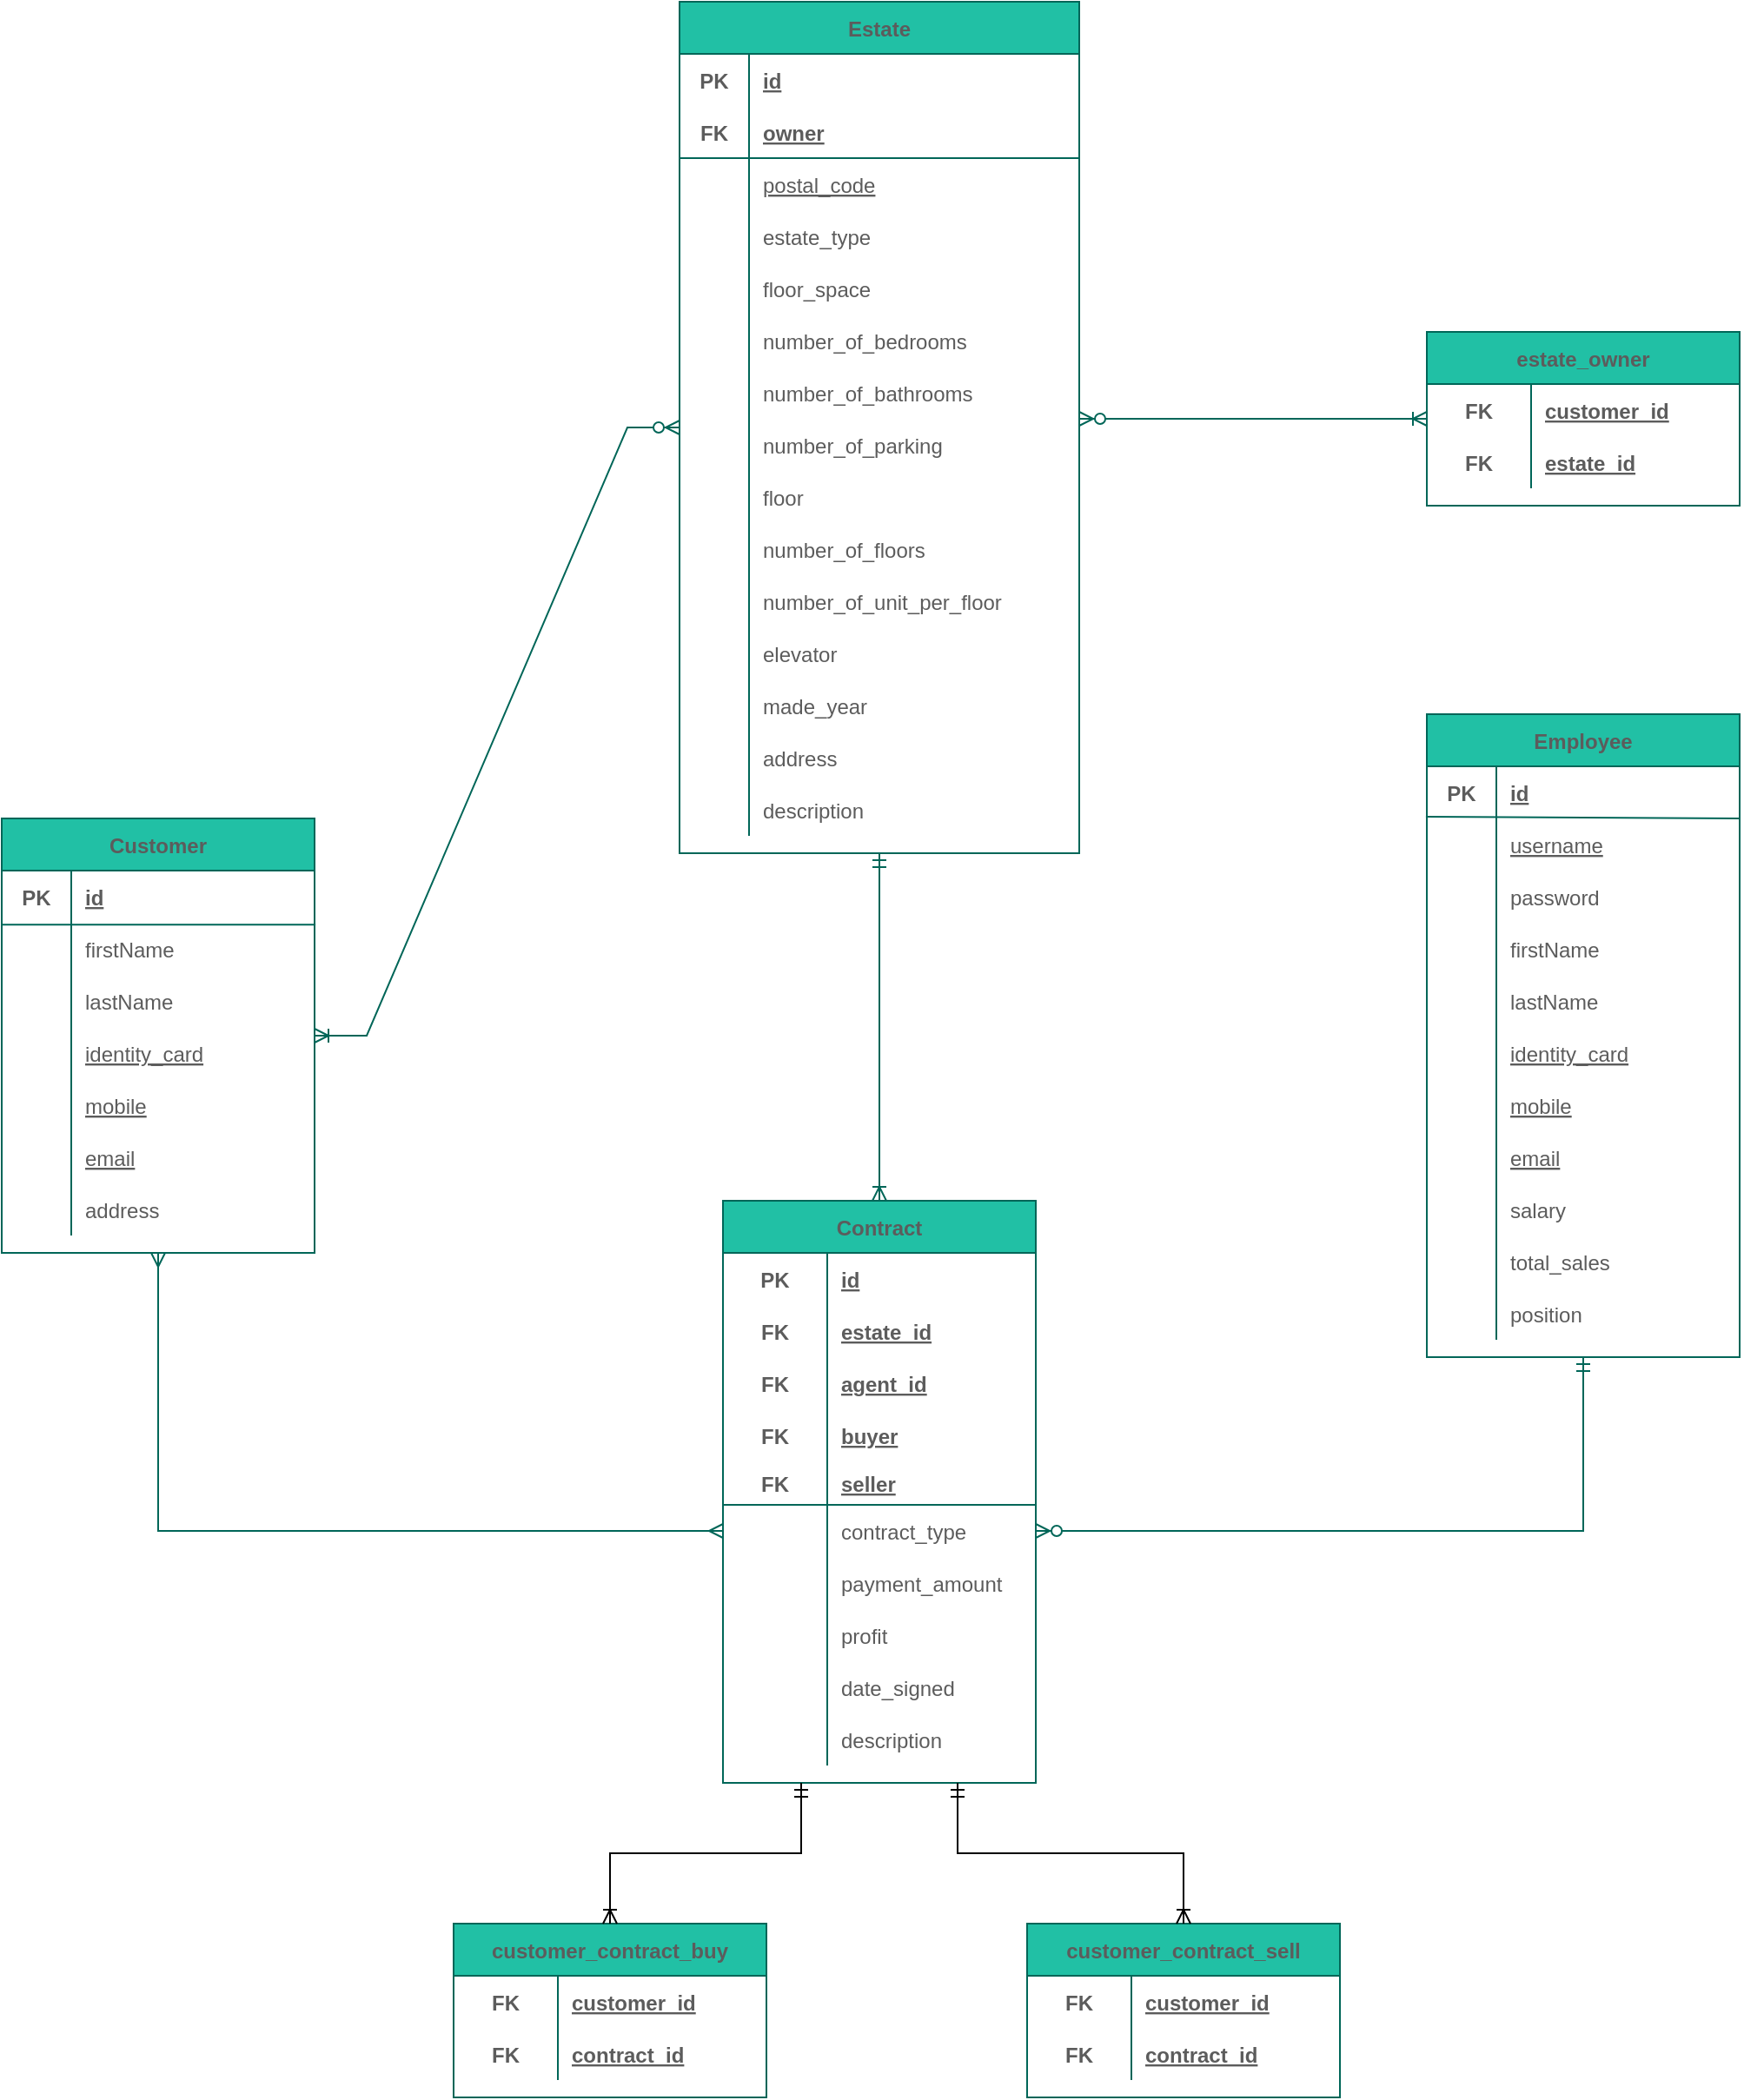 <mxfile version="18.1.3" type="device"><diagram id="vF4_39a9Z12rqpkZZqgL" name="Page-1"><mxGraphModel dx="1609" dy="954" grid="1" gridSize="10" guides="1" tooltips="1" connect="1" arrows="1" fold="1" page="0" pageScale="1" pageWidth="850" pageHeight="1100" math="0" shadow="0"><root><mxCell id="0"/><mxCell id="1" parent="0"/><mxCell id="ER8NWOxnqHcoZc6ULCJX-1" value="Customer" style="shape=table;startSize=30;container=1;collapsible=1;childLayout=tableLayout;fixedRows=1;rowLines=0;fontStyle=1;align=center;resizeLast=1;fillColor=#21C0A5;strokeColor=#006658;fontColor=#5C5C5C;" parent="1" vertex="1"><mxGeometry x="-260" y="430" width="180" height="250" as="geometry"/></mxCell><mxCell id="ER8NWOxnqHcoZc6ULCJX-2" value="" style="shape=tableRow;horizontal=0;startSize=0;swimlaneHead=0;swimlaneBody=0;fillColor=none;collapsible=0;dropTarget=0;points=[[0,0.5],[1,0.5]];portConstraint=eastwest;top=0;left=0;right=0;bottom=0;strokeColor=#006658;fontColor=#5C5C5C;" parent="ER8NWOxnqHcoZc6ULCJX-1" vertex="1"><mxGeometry y="30" width="180" height="30" as="geometry"/></mxCell><mxCell id="ER8NWOxnqHcoZc6ULCJX-3" value="PK" style="shape=partialRectangle;connectable=0;fillColor=none;top=0;left=0;bottom=0;right=0;fontStyle=1;overflow=hidden;strokeColor=#006658;fontColor=#5C5C5C;" parent="ER8NWOxnqHcoZc6ULCJX-2" vertex="1"><mxGeometry width="40" height="30" as="geometry"><mxRectangle width="40" height="30" as="alternateBounds"/></mxGeometry></mxCell><mxCell id="ER8NWOxnqHcoZc6ULCJX-4" value="id" style="shape=partialRectangle;connectable=0;fillColor=none;top=0;left=0;bottom=0;right=0;align=left;spacingLeft=6;fontStyle=5;overflow=hidden;strokeColor=#006658;fontColor=#5C5C5C;" parent="ER8NWOxnqHcoZc6ULCJX-2" vertex="1"><mxGeometry x="40" width="140" height="30" as="geometry"><mxRectangle width="140" height="30" as="alternateBounds"/></mxGeometry></mxCell><mxCell id="ER8NWOxnqHcoZc6ULCJX-17" value="" style="shape=tableRow;horizontal=0;startSize=0;swimlaneHead=0;swimlaneBody=0;fillColor=none;collapsible=0;dropTarget=0;points=[[0,0.5],[1,0.5]];portConstraint=eastwest;top=0;left=0;right=0;bottom=0;strokeColor=#006658;fontColor=#5C5C5C;" parent="ER8NWOxnqHcoZc6ULCJX-1" vertex="1"><mxGeometry y="60" width="180" height="30" as="geometry"/></mxCell><mxCell id="ER8NWOxnqHcoZc6ULCJX-18" value="" style="shape=partialRectangle;connectable=0;fillColor=none;top=0;left=0;bottom=0;right=0;editable=1;overflow=hidden;strokeColor=#006658;fontColor=#5C5C5C;" parent="ER8NWOxnqHcoZc6ULCJX-17" vertex="1"><mxGeometry width="40" height="30" as="geometry"><mxRectangle width="40" height="30" as="alternateBounds"/></mxGeometry></mxCell><mxCell id="ER8NWOxnqHcoZc6ULCJX-19" value="firstName" style="shape=partialRectangle;connectable=0;fillColor=none;top=0;left=0;bottom=0;right=0;align=left;spacingLeft=6;overflow=hidden;strokeColor=#006658;fontColor=#5C5C5C;" parent="ER8NWOxnqHcoZc6ULCJX-17" vertex="1"><mxGeometry x="40" width="140" height="30" as="geometry"><mxRectangle width="140" height="30" as="alternateBounds"/></mxGeometry></mxCell><mxCell id="ER8NWOxnqHcoZc6ULCJX-14" value="" style="shape=tableRow;horizontal=0;startSize=0;swimlaneHead=0;swimlaneBody=0;fillColor=none;collapsible=0;dropTarget=0;points=[[0,0.5],[1,0.5]];portConstraint=eastwest;top=0;left=0;right=0;bottom=0;strokeColor=#006658;fontColor=#5C5C5C;" parent="ER8NWOxnqHcoZc6ULCJX-1" vertex="1"><mxGeometry y="90" width="180" height="30" as="geometry"/></mxCell><mxCell id="ER8NWOxnqHcoZc6ULCJX-15" value="" style="shape=partialRectangle;connectable=0;fillColor=none;top=0;left=0;bottom=0;right=0;editable=1;overflow=hidden;strokeColor=#006658;fontColor=#5C5C5C;" parent="ER8NWOxnqHcoZc6ULCJX-14" vertex="1"><mxGeometry width="40" height="30" as="geometry"><mxRectangle width="40" height="30" as="alternateBounds"/></mxGeometry></mxCell><mxCell id="ER8NWOxnqHcoZc6ULCJX-16" value="lastName" style="shape=partialRectangle;connectable=0;fillColor=none;top=0;left=0;bottom=0;right=0;align=left;spacingLeft=6;overflow=hidden;strokeColor=#006658;fontColor=#5C5C5C;" parent="ER8NWOxnqHcoZc6ULCJX-14" vertex="1"><mxGeometry x="40" width="140" height="30" as="geometry"><mxRectangle width="140" height="30" as="alternateBounds"/></mxGeometry></mxCell><mxCell id="ER8NWOxnqHcoZc6ULCJX-20" value="" style="shape=tableRow;horizontal=0;startSize=0;swimlaneHead=0;swimlaneBody=0;fillColor=none;collapsible=0;dropTarget=0;points=[[0,0.5],[1,0.5]];portConstraint=eastwest;top=0;left=0;right=0;bottom=0;strokeColor=#006658;fontColor=#5C5C5C;" parent="ER8NWOxnqHcoZc6ULCJX-1" vertex="1"><mxGeometry y="120" width="180" height="30" as="geometry"/></mxCell><mxCell id="ER8NWOxnqHcoZc6ULCJX-21" value="" style="shape=partialRectangle;connectable=0;fillColor=none;top=0;left=0;bottom=0;right=0;fontStyle=1;overflow=hidden;strokeColor=#006658;fontColor=#5C5C5C;" parent="ER8NWOxnqHcoZc6ULCJX-20" vertex="1"><mxGeometry width="40" height="30" as="geometry"><mxRectangle width="40" height="30" as="alternateBounds"/></mxGeometry></mxCell><mxCell id="ER8NWOxnqHcoZc6ULCJX-22" value="identity_card" style="shape=partialRectangle;connectable=0;fillColor=none;top=0;left=0;bottom=0;right=0;align=left;spacingLeft=6;fontStyle=4;overflow=hidden;strokeColor=#006658;fontColor=#5C5C5C;" parent="ER8NWOxnqHcoZc6ULCJX-20" vertex="1"><mxGeometry x="40" width="140" height="30" as="geometry"><mxRectangle width="140" height="30" as="alternateBounds"/></mxGeometry></mxCell><mxCell id="ER8NWOxnqHcoZc6ULCJX-26" value="" style="shape=tableRow;horizontal=0;startSize=0;swimlaneHead=0;swimlaneBody=0;fillColor=none;collapsible=0;dropTarget=0;points=[[0,0.5],[1,0.5]];portConstraint=eastwest;top=0;left=0;right=0;bottom=0;strokeColor=#006658;fontColor=#5C5C5C;" parent="ER8NWOxnqHcoZc6ULCJX-1" vertex="1"><mxGeometry y="150" width="180" height="30" as="geometry"/></mxCell><mxCell id="ER8NWOxnqHcoZc6ULCJX-27" value="" style="shape=partialRectangle;connectable=0;fillColor=none;top=0;left=0;bottom=0;right=0;fontStyle=1;overflow=hidden;strokeColor=#006658;fontColor=#5C5C5C;" parent="ER8NWOxnqHcoZc6ULCJX-26" vertex="1"><mxGeometry width="40" height="30" as="geometry"><mxRectangle width="40" height="30" as="alternateBounds"/></mxGeometry></mxCell><mxCell id="ER8NWOxnqHcoZc6ULCJX-28" value="mobile" style="shape=partialRectangle;connectable=0;fillColor=none;top=0;left=0;bottom=0;right=0;align=left;spacingLeft=6;fontStyle=4;overflow=hidden;strokeColor=#006658;fontColor=#5C5C5C;" parent="ER8NWOxnqHcoZc6ULCJX-26" vertex="1"><mxGeometry x="40" width="140" height="30" as="geometry"><mxRectangle width="140" height="30" as="alternateBounds"/></mxGeometry></mxCell><mxCell id="ER8NWOxnqHcoZc6ULCJX-29" value="" style="shape=tableRow;horizontal=0;startSize=0;swimlaneHead=0;swimlaneBody=0;fillColor=none;collapsible=0;dropTarget=0;points=[[0,0.5],[1,0.5]];portConstraint=eastwest;top=0;left=0;right=0;bottom=0;strokeColor=#006658;fontColor=#5C5C5C;" parent="ER8NWOxnqHcoZc6ULCJX-1" vertex="1"><mxGeometry y="180" width="180" height="30" as="geometry"/></mxCell><mxCell id="ER8NWOxnqHcoZc6ULCJX-30" value="" style="shape=partialRectangle;connectable=0;fillColor=none;top=0;left=0;bottom=0;right=0;editable=1;overflow=hidden;strokeColor=#006658;fontColor=#5C5C5C;" parent="ER8NWOxnqHcoZc6ULCJX-29" vertex="1"><mxGeometry width="40" height="30" as="geometry"><mxRectangle width="40" height="30" as="alternateBounds"/></mxGeometry></mxCell><mxCell id="ER8NWOxnqHcoZc6ULCJX-31" value="email" style="shape=partialRectangle;connectable=0;fillColor=none;top=0;left=0;bottom=0;right=0;align=left;spacingLeft=6;overflow=hidden;fontStyle=4;strokeColor=#006658;fontColor=#5C5C5C;" parent="ER8NWOxnqHcoZc6ULCJX-29" vertex="1"><mxGeometry x="40" width="140" height="30" as="geometry"><mxRectangle width="140" height="30" as="alternateBounds"/></mxGeometry></mxCell><mxCell id="ER8NWOxnqHcoZc6ULCJX-8" value="" style="shape=tableRow;horizontal=0;startSize=0;swimlaneHead=0;swimlaneBody=0;fillColor=none;collapsible=0;dropTarget=0;points=[[0,0.5],[1,0.5]];portConstraint=eastwest;top=0;left=0;right=0;bottom=0;strokeColor=#006658;fontColor=#5C5C5C;" parent="ER8NWOxnqHcoZc6ULCJX-1" vertex="1"><mxGeometry y="210" width="180" height="30" as="geometry"/></mxCell><mxCell id="ER8NWOxnqHcoZc6ULCJX-9" value="" style="shape=partialRectangle;connectable=0;fillColor=none;top=0;left=0;bottom=0;right=0;editable=1;overflow=hidden;strokeColor=#006658;fontColor=#5C5C5C;" parent="ER8NWOxnqHcoZc6ULCJX-8" vertex="1"><mxGeometry width="40" height="30" as="geometry"><mxRectangle width="40" height="30" as="alternateBounds"/></mxGeometry></mxCell><mxCell id="ER8NWOxnqHcoZc6ULCJX-10" value="address" style="shape=partialRectangle;connectable=0;fillColor=none;top=0;left=0;bottom=0;right=0;align=left;spacingLeft=6;overflow=hidden;strokeColor=#006658;fontColor=#5C5C5C;" parent="ER8NWOxnqHcoZc6ULCJX-8" vertex="1"><mxGeometry x="40" width="140" height="30" as="geometry"><mxRectangle width="140" height="30" as="alternateBounds"/></mxGeometry></mxCell><mxCell id="ER8NWOxnqHcoZc6ULCJX-108" value="" style="endArrow=none;html=1;rounded=0;exitX=0.002;exitY=1.038;exitDx=0;exitDy=0;exitPerimeter=0;entryX=1.003;entryY=1.038;entryDx=0;entryDy=0;entryPerimeter=0;strokeColor=#006658;fontColor=#5C5C5C;" parent="ER8NWOxnqHcoZc6ULCJX-1" source="ER8NWOxnqHcoZc6ULCJX-2" target="ER8NWOxnqHcoZc6ULCJX-2" edge="1"><mxGeometry relative="1" as="geometry"><mxPoint x="30" y="60" as="sourcePoint"/><mxPoint x="200" y="80" as="targetPoint"/></mxGeometry></mxCell><mxCell id="ER8NWOxnqHcoZc6ULCJX-35" value="Estate" style="shape=table;startSize=30;container=1;collapsible=1;childLayout=tableLayout;fixedRows=1;rowLines=0;fontStyle=1;align=center;resizeLast=1;fillColor=#21C0A5;strokeColor=#006658;fontColor=#5C5C5C;" parent="1" vertex="1"><mxGeometry x="130" y="-40" width="230" height="490" as="geometry"/></mxCell><mxCell id="ER8NWOxnqHcoZc6ULCJX-36" value="" style="shape=tableRow;horizontal=0;startSize=0;swimlaneHead=0;swimlaneBody=0;fillColor=none;collapsible=0;dropTarget=0;points=[[0,0.5],[1,0.5]];portConstraint=eastwest;top=0;left=0;right=0;bottom=0;strokeColor=#006658;fontColor=#5C5C5C;" parent="ER8NWOxnqHcoZc6ULCJX-35" vertex="1"><mxGeometry y="30" width="230" height="30" as="geometry"/></mxCell><mxCell id="ER8NWOxnqHcoZc6ULCJX-37" value="PK" style="shape=partialRectangle;connectable=0;fillColor=none;top=0;left=0;bottom=0;right=0;fontStyle=1;overflow=hidden;strokeColor=#006658;fontColor=#5C5C5C;" parent="ER8NWOxnqHcoZc6ULCJX-36" vertex="1"><mxGeometry width="40" height="30" as="geometry"><mxRectangle width="40" height="30" as="alternateBounds"/></mxGeometry></mxCell><mxCell id="ER8NWOxnqHcoZc6ULCJX-38" value="id" style="shape=partialRectangle;connectable=0;fillColor=none;top=0;left=0;bottom=0;right=0;align=left;spacingLeft=6;fontStyle=5;overflow=hidden;strokeColor=#006658;fontColor=#5C5C5C;" parent="ER8NWOxnqHcoZc6ULCJX-36" vertex="1"><mxGeometry x="40" width="190" height="30" as="geometry"><mxRectangle width="190" height="30" as="alternateBounds"/></mxGeometry></mxCell><mxCell id="ER8NWOxnqHcoZc6ULCJX-39" value="" style="shape=tableRow;horizontal=0;startSize=0;swimlaneHead=0;swimlaneBody=0;fillColor=none;collapsible=0;dropTarget=0;points=[[0,0.5],[1,0.5]];portConstraint=eastwest;top=0;left=0;right=0;bottom=1;strokeColor=#006658;fontColor=#5C5C5C;" parent="ER8NWOxnqHcoZc6ULCJX-35" vertex="1"><mxGeometry y="60" width="230" height="30" as="geometry"/></mxCell><mxCell id="ER8NWOxnqHcoZc6ULCJX-40" value="FK" style="shape=partialRectangle;connectable=0;fillColor=none;top=0;left=0;bottom=0;right=0;fontStyle=1;overflow=hidden;strokeColor=#006658;fontColor=#5C5C5C;" parent="ER8NWOxnqHcoZc6ULCJX-39" vertex="1"><mxGeometry width="40" height="30" as="geometry"><mxRectangle width="40" height="30" as="alternateBounds"/></mxGeometry></mxCell><mxCell id="ER8NWOxnqHcoZc6ULCJX-41" value="owner" style="shape=partialRectangle;connectable=0;fillColor=none;top=0;left=0;bottom=0;right=0;align=left;spacingLeft=6;fontStyle=5;overflow=hidden;strokeColor=#006658;fontColor=#5C5C5C;" parent="ER8NWOxnqHcoZc6ULCJX-39" vertex="1"><mxGeometry x="40" width="190" height="30" as="geometry"><mxRectangle width="190" height="30" as="alternateBounds"/></mxGeometry></mxCell><mxCell id="ER8NWOxnqHcoZc6ULCJX-51" value="" style="shape=tableRow;horizontal=0;startSize=0;swimlaneHead=0;swimlaneBody=0;fillColor=none;collapsible=0;dropTarget=0;points=[[0,0.5],[1,0.5]];portConstraint=eastwest;top=0;left=0;right=0;bottom=0;strokeColor=#006658;fontColor=#5C5C5C;" parent="ER8NWOxnqHcoZc6ULCJX-35" vertex="1"><mxGeometry y="90" width="230" height="30" as="geometry"/></mxCell><mxCell id="ER8NWOxnqHcoZc6ULCJX-52" value="" style="shape=partialRectangle;connectable=0;fillColor=none;top=0;left=0;bottom=0;right=0;fontStyle=1;overflow=hidden;strokeColor=#006658;fontColor=#5C5C5C;" parent="ER8NWOxnqHcoZc6ULCJX-51" vertex="1"><mxGeometry width="40" height="30" as="geometry"><mxRectangle width="40" height="30" as="alternateBounds"/></mxGeometry></mxCell><mxCell id="ER8NWOxnqHcoZc6ULCJX-53" value="postal_code" style="shape=partialRectangle;connectable=0;fillColor=none;top=0;left=0;bottom=0;right=0;align=left;spacingLeft=6;fontStyle=4;overflow=hidden;strokeColor=#006658;fontColor=#5C5C5C;" parent="ER8NWOxnqHcoZc6ULCJX-51" vertex="1"><mxGeometry x="40" width="190" height="30" as="geometry"><mxRectangle width="190" height="30" as="alternateBounds"/></mxGeometry></mxCell><mxCell id="ER8NWOxnqHcoZc6ULCJX-42" value="" style="shape=tableRow;horizontal=0;startSize=0;swimlaneHead=0;swimlaneBody=0;fillColor=none;collapsible=0;dropTarget=0;points=[[0,0.5],[1,0.5]];portConstraint=eastwest;top=0;left=0;right=0;bottom=0;strokeColor=#006658;fontColor=#5C5C5C;" parent="ER8NWOxnqHcoZc6ULCJX-35" vertex="1"><mxGeometry y="120" width="230" height="30" as="geometry"/></mxCell><mxCell id="ER8NWOxnqHcoZc6ULCJX-43" value="" style="shape=partialRectangle;connectable=0;fillColor=none;top=0;left=0;bottom=0;right=0;editable=1;overflow=hidden;strokeColor=#006658;fontColor=#5C5C5C;" parent="ER8NWOxnqHcoZc6ULCJX-42" vertex="1"><mxGeometry width="40" height="30" as="geometry"><mxRectangle width="40" height="30" as="alternateBounds"/></mxGeometry></mxCell><mxCell id="ER8NWOxnqHcoZc6ULCJX-44" value="estate_type" style="shape=partialRectangle;connectable=0;fillColor=none;top=0;left=0;bottom=0;right=0;align=left;spacingLeft=6;overflow=hidden;strokeColor=#006658;fontColor=#5C5C5C;" parent="ER8NWOxnqHcoZc6ULCJX-42" vertex="1"><mxGeometry x="40" width="190" height="30" as="geometry"><mxRectangle width="190" height="30" as="alternateBounds"/></mxGeometry></mxCell><mxCell id="ER8NWOxnqHcoZc6ULCJX-172" value="" style="shape=tableRow;horizontal=0;startSize=0;swimlaneHead=0;swimlaneBody=0;fillColor=none;collapsible=0;dropTarget=0;points=[[0,0.5],[1,0.5]];portConstraint=eastwest;top=0;left=0;right=0;bottom=0;strokeColor=#006658;fontColor=#5C5C5C;" parent="ER8NWOxnqHcoZc6ULCJX-35" vertex="1"><mxGeometry y="150" width="230" height="30" as="geometry"/></mxCell><mxCell id="ER8NWOxnqHcoZc6ULCJX-173" value="" style="shape=partialRectangle;connectable=0;fillColor=none;top=0;left=0;bottom=0;right=0;editable=1;overflow=hidden;strokeColor=#006658;fontColor=#5C5C5C;" parent="ER8NWOxnqHcoZc6ULCJX-172" vertex="1"><mxGeometry width="40" height="30" as="geometry"><mxRectangle width="40" height="30" as="alternateBounds"/></mxGeometry></mxCell><mxCell id="ER8NWOxnqHcoZc6ULCJX-174" value="floor_space" style="shape=partialRectangle;connectable=0;fillColor=none;top=0;left=0;bottom=0;right=0;align=left;spacingLeft=6;overflow=hidden;strokeColor=#006658;fontColor=#5C5C5C;" parent="ER8NWOxnqHcoZc6ULCJX-172" vertex="1"><mxGeometry x="40" width="190" height="30" as="geometry"><mxRectangle width="190" height="30" as="alternateBounds"/></mxGeometry></mxCell><mxCell id="ER8NWOxnqHcoZc6ULCJX-78" value="" style="shape=tableRow;horizontal=0;startSize=0;swimlaneHead=0;swimlaneBody=0;fillColor=none;collapsible=0;dropTarget=0;points=[[0,0.5],[1,0.5]];portConstraint=eastwest;top=0;left=0;right=0;bottom=0;strokeColor=#006658;fontColor=#5C5C5C;" parent="ER8NWOxnqHcoZc6ULCJX-35" vertex="1"><mxGeometry y="180" width="230" height="30" as="geometry"/></mxCell><mxCell id="ER8NWOxnqHcoZc6ULCJX-79" value="" style="shape=partialRectangle;connectable=0;fillColor=none;top=0;left=0;bottom=0;right=0;editable=1;overflow=hidden;strokeColor=#006658;fontColor=#5C5C5C;" parent="ER8NWOxnqHcoZc6ULCJX-78" vertex="1"><mxGeometry width="40" height="30" as="geometry"><mxRectangle width="40" height="30" as="alternateBounds"/></mxGeometry></mxCell><mxCell id="ER8NWOxnqHcoZc6ULCJX-80" value="number_of_bedrooms" style="shape=partialRectangle;connectable=0;fillColor=none;top=0;left=0;bottom=0;right=0;align=left;spacingLeft=6;overflow=hidden;strokeColor=#006658;fontColor=#5C5C5C;" parent="ER8NWOxnqHcoZc6ULCJX-78" vertex="1"><mxGeometry x="40" width="190" height="30" as="geometry"><mxRectangle width="190" height="30" as="alternateBounds"/></mxGeometry></mxCell><mxCell id="ER8NWOxnqHcoZc6ULCJX-81" value="" style="shape=tableRow;horizontal=0;startSize=0;swimlaneHead=0;swimlaneBody=0;fillColor=none;collapsible=0;dropTarget=0;points=[[0,0.5],[1,0.5]];portConstraint=eastwest;top=0;left=0;right=0;bottom=0;strokeColor=#006658;fontColor=#5C5C5C;" parent="ER8NWOxnqHcoZc6ULCJX-35" vertex="1"><mxGeometry y="210" width="230" height="30" as="geometry"/></mxCell><mxCell id="ER8NWOxnqHcoZc6ULCJX-82" value="" style="shape=partialRectangle;connectable=0;fillColor=none;top=0;left=0;bottom=0;right=0;editable=1;overflow=hidden;strokeColor=#006658;fontColor=#5C5C5C;" parent="ER8NWOxnqHcoZc6ULCJX-81" vertex="1"><mxGeometry width="40" height="30" as="geometry"><mxRectangle width="40" height="30" as="alternateBounds"/></mxGeometry></mxCell><mxCell id="ER8NWOxnqHcoZc6ULCJX-83" value="number_of_bathrooms" style="shape=partialRectangle;connectable=0;fillColor=none;top=0;left=0;bottom=0;right=0;align=left;spacingLeft=6;overflow=hidden;strokeColor=#006658;fontColor=#5C5C5C;" parent="ER8NWOxnqHcoZc6ULCJX-81" vertex="1"><mxGeometry x="40" width="190" height="30" as="geometry"><mxRectangle width="190" height="30" as="alternateBounds"/></mxGeometry></mxCell><mxCell id="ER8NWOxnqHcoZc6ULCJX-84" value="" style="shape=tableRow;horizontal=0;startSize=0;swimlaneHead=0;swimlaneBody=0;fillColor=none;collapsible=0;dropTarget=0;points=[[0,0.5],[1,0.5]];portConstraint=eastwest;top=0;left=0;right=0;bottom=0;strokeColor=#006658;fontColor=#5C5C5C;" parent="ER8NWOxnqHcoZc6ULCJX-35" vertex="1"><mxGeometry y="240" width="230" height="30" as="geometry"/></mxCell><mxCell id="ER8NWOxnqHcoZc6ULCJX-85" value="" style="shape=partialRectangle;connectable=0;fillColor=none;top=0;left=0;bottom=0;right=0;editable=1;overflow=hidden;strokeColor=#006658;fontColor=#5C5C5C;" parent="ER8NWOxnqHcoZc6ULCJX-84" vertex="1"><mxGeometry width="40" height="30" as="geometry"><mxRectangle width="40" height="30" as="alternateBounds"/></mxGeometry></mxCell><mxCell id="ER8NWOxnqHcoZc6ULCJX-86" value="number_of_parking" style="shape=partialRectangle;connectable=0;fillColor=none;top=0;left=0;bottom=0;right=0;align=left;spacingLeft=6;overflow=hidden;strokeColor=#006658;fontColor=#5C5C5C;" parent="ER8NWOxnqHcoZc6ULCJX-84" vertex="1"><mxGeometry x="40" width="190" height="30" as="geometry"><mxRectangle width="190" height="30" as="alternateBounds"/></mxGeometry></mxCell><mxCell id="ER8NWOxnqHcoZc6ULCJX-87" value="" style="shape=tableRow;horizontal=0;startSize=0;swimlaneHead=0;swimlaneBody=0;fillColor=none;collapsible=0;dropTarget=0;points=[[0,0.5],[1,0.5]];portConstraint=eastwest;top=0;left=0;right=0;bottom=0;strokeColor=#006658;fontColor=#5C5C5C;" parent="ER8NWOxnqHcoZc6ULCJX-35" vertex="1"><mxGeometry y="270" width="230" height="30" as="geometry"/></mxCell><mxCell id="ER8NWOxnqHcoZc6ULCJX-88" value="" style="shape=partialRectangle;connectable=0;fillColor=none;top=0;left=0;bottom=0;right=0;editable=1;overflow=hidden;strokeColor=#006658;fontColor=#5C5C5C;" parent="ER8NWOxnqHcoZc6ULCJX-87" vertex="1"><mxGeometry width="40" height="30" as="geometry"><mxRectangle width="40" height="30" as="alternateBounds"/></mxGeometry></mxCell><mxCell id="ER8NWOxnqHcoZc6ULCJX-89" value="floor" style="shape=partialRectangle;connectable=0;fillColor=none;top=0;left=0;bottom=0;right=0;align=left;spacingLeft=6;overflow=hidden;strokeColor=#006658;fontColor=#5C5C5C;" parent="ER8NWOxnqHcoZc6ULCJX-87" vertex="1"><mxGeometry x="40" width="190" height="30" as="geometry"><mxRectangle width="190" height="30" as="alternateBounds"/></mxGeometry></mxCell><mxCell id="ER8NWOxnqHcoZc6ULCJX-90" value="" style="shape=tableRow;horizontal=0;startSize=0;swimlaneHead=0;swimlaneBody=0;fillColor=none;collapsible=0;dropTarget=0;points=[[0,0.5],[1,0.5]];portConstraint=eastwest;top=0;left=0;right=0;bottom=0;strokeColor=#006658;fontColor=#5C5C5C;" parent="ER8NWOxnqHcoZc6ULCJX-35" vertex="1"><mxGeometry y="300" width="230" height="30" as="geometry"/></mxCell><mxCell id="ER8NWOxnqHcoZc6ULCJX-91" value="" style="shape=partialRectangle;connectable=0;fillColor=none;top=0;left=0;bottom=0;right=0;editable=1;overflow=hidden;strokeColor=#006658;fontColor=#5C5C5C;" parent="ER8NWOxnqHcoZc6ULCJX-90" vertex="1"><mxGeometry width="40" height="30" as="geometry"><mxRectangle width="40" height="30" as="alternateBounds"/></mxGeometry></mxCell><mxCell id="ER8NWOxnqHcoZc6ULCJX-92" value="number_of_floors" style="shape=partialRectangle;connectable=0;fillColor=none;top=0;left=0;bottom=0;right=0;align=left;spacingLeft=6;overflow=hidden;strokeColor=#006658;fontColor=#5C5C5C;" parent="ER8NWOxnqHcoZc6ULCJX-90" vertex="1"><mxGeometry x="40" width="190" height="30" as="geometry"><mxRectangle width="190" height="30" as="alternateBounds"/></mxGeometry></mxCell><mxCell id="ER8NWOxnqHcoZc6ULCJX-93" value="" style="shape=tableRow;horizontal=0;startSize=0;swimlaneHead=0;swimlaneBody=0;fillColor=none;collapsible=0;dropTarget=0;points=[[0,0.5],[1,0.5]];portConstraint=eastwest;top=0;left=0;right=0;bottom=0;strokeColor=#006658;fontColor=#5C5C5C;" parent="ER8NWOxnqHcoZc6ULCJX-35" vertex="1"><mxGeometry y="330" width="230" height="30" as="geometry"/></mxCell><mxCell id="ER8NWOxnqHcoZc6ULCJX-94" value="" style="shape=partialRectangle;connectable=0;fillColor=none;top=0;left=0;bottom=0;right=0;editable=1;overflow=hidden;strokeColor=#006658;fontColor=#5C5C5C;" parent="ER8NWOxnqHcoZc6ULCJX-93" vertex="1"><mxGeometry width="40" height="30" as="geometry"><mxRectangle width="40" height="30" as="alternateBounds"/></mxGeometry></mxCell><mxCell id="ER8NWOxnqHcoZc6ULCJX-95" value="number_of_unit_per_floor" style="shape=partialRectangle;connectable=0;fillColor=none;top=0;left=0;bottom=0;right=0;align=left;spacingLeft=6;overflow=hidden;strokeColor=#006658;fontColor=#5C5C5C;" parent="ER8NWOxnqHcoZc6ULCJX-93" vertex="1"><mxGeometry x="40" width="190" height="30" as="geometry"><mxRectangle width="190" height="30" as="alternateBounds"/></mxGeometry></mxCell><mxCell id="ER8NWOxnqHcoZc6ULCJX-96" value="" style="shape=tableRow;horizontal=0;startSize=0;swimlaneHead=0;swimlaneBody=0;fillColor=none;collapsible=0;dropTarget=0;points=[[0,0.5],[1,0.5]];portConstraint=eastwest;top=0;left=0;right=0;bottom=0;strokeColor=#006658;fontColor=#5C5C5C;" parent="ER8NWOxnqHcoZc6ULCJX-35" vertex="1"><mxGeometry y="360" width="230" height="30" as="geometry"/></mxCell><mxCell id="ER8NWOxnqHcoZc6ULCJX-97" value="" style="shape=partialRectangle;connectable=0;fillColor=none;top=0;left=0;bottom=0;right=0;editable=1;overflow=hidden;strokeColor=#006658;fontColor=#5C5C5C;" parent="ER8NWOxnqHcoZc6ULCJX-96" vertex="1"><mxGeometry width="40" height="30" as="geometry"><mxRectangle width="40" height="30" as="alternateBounds"/></mxGeometry></mxCell><mxCell id="ER8NWOxnqHcoZc6ULCJX-98" value="elevator" style="shape=partialRectangle;connectable=0;fillColor=none;top=0;left=0;bottom=0;right=0;align=left;spacingLeft=6;overflow=hidden;strokeColor=#006658;fontColor=#5C5C5C;" parent="ER8NWOxnqHcoZc6ULCJX-96" vertex="1"><mxGeometry x="40" width="190" height="30" as="geometry"><mxRectangle width="190" height="30" as="alternateBounds"/></mxGeometry></mxCell><mxCell id="ER8NWOxnqHcoZc6ULCJX-99" value="" style="shape=tableRow;horizontal=0;startSize=0;swimlaneHead=0;swimlaneBody=0;fillColor=none;collapsible=0;dropTarget=0;points=[[0,0.5],[1,0.5]];portConstraint=eastwest;top=0;left=0;right=0;bottom=0;strokeColor=#006658;fontColor=#5C5C5C;" parent="ER8NWOxnqHcoZc6ULCJX-35" vertex="1"><mxGeometry y="390" width="230" height="30" as="geometry"/></mxCell><mxCell id="ER8NWOxnqHcoZc6ULCJX-100" value="" style="shape=partialRectangle;connectable=0;fillColor=none;top=0;left=0;bottom=0;right=0;editable=1;overflow=hidden;strokeColor=#006658;fontColor=#5C5C5C;" parent="ER8NWOxnqHcoZc6ULCJX-99" vertex="1"><mxGeometry width="40" height="30" as="geometry"><mxRectangle width="40" height="30" as="alternateBounds"/></mxGeometry></mxCell><mxCell id="ER8NWOxnqHcoZc6ULCJX-101" value="made_year" style="shape=partialRectangle;connectable=0;fillColor=none;top=0;left=0;bottom=0;right=0;align=left;spacingLeft=6;overflow=hidden;strokeColor=#006658;fontColor=#5C5C5C;" parent="ER8NWOxnqHcoZc6ULCJX-99" vertex="1"><mxGeometry x="40" width="190" height="30" as="geometry"><mxRectangle width="190" height="30" as="alternateBounds"/></mxGeometry></mxCell><mxCell id="ER8NWOxnqHcoZc6ULCJX-102" value="" style="shape=tableRow;horizontal=0;startSize=0;swimlaneHead=0;swimlaneBody=0;fillColor=none;collapsible=0;dropTarget=0;points=[[0,0.5],[1,0.5]];portConstraint=eastwest;top=0;left=0;right=0;bottom=0;strokeColor=#006658;fontColor=#5C5C5C;" parent="ER8NWOxnqHcoZc6ULCJX-35" vertex="1"><mxGeometry y="420" width="230" height="30" as="geometry"/></mxCell><mxCell id="ER8NWOxnqHcoZc6ULCJX-103" value="" style="shape=partialRectangle;connectable=0;fillColor=none;top=0;left=0;bottom=0;right=0;editable=1;overflow=hidden;strokeColor=#006658;fontColor=#5C5C5C;" parent="ER8NWOxnqHcoZc6ULCJX-102" vertex="1"><mxGeometry width="40" height="30" as="geometry"><mxRectangle width="40" height="30" as="alternateBounds"/></mxGeometry></mxCell><mxCell id="ER8NWOxnqHcoZc6ULCJX-104" value="address" style="shape=partialRectangle;connectable=0;fillColor=none;top=0;left=0;bottom=0;right=0;align=left;spacingLeft=6;overflow=hidden;strokeColor=#006658;fontColor=#5C5C5C;" parent="ER8NWOxnqHcoZc6ULCJX-102" vertex="1"><mxGeometry x="40" width="190" height="30" as="geometry"><mxRectangle width="190" height="30" as="alternateBounds"/></mxGeometry></mxCell><mxCell id="ER8NWOxnqHcoZc6ULCJX-105" value="" style="shape=tableRow;horizontal=0;startSize=0;swimlaneHead=0;swimlaneBody=0;fillColor=none;collapsible=0;dropTarget=0;points=[[0,0.5],[1,0.5]];portConstraint=eastwest;top=0;left=0;right=0;bottom=0;strokeColor=#006658;fontColor=#5C5C5C;" parent="ER8NWOxnqHcoZc6ULCJX-35" vertex="1"><mxGeometry y="450" width="230" height="30" as="geometry"/></mxCell><mxCell id="ER8NWOxnqHcoZc6ULCJX-106" value="" style="shape=partialRectangle;connectable=0;fillColor=none;top=0;left=0;bottom=0;right=0;editable=1;overflow=hidden;strokeColor=#006658;fontColor=#5C5C5C;" parent="ER8NWOxnqHcoZc6ULCJX-105" vertex="1"><mxGeometry width="40" height="30" as="geometry"><mxRectangle width="40" height="30" as="alternateBounds"/></mxGeometry></mxCell><mxCell id="ER8NWOxnqHcoZc6ULCJX-107" value="description" style="shape=partialRectangle;connectable=0;fillColor=none;top=0;left=0;bottom=0;right=0;align=left;spacingLeft=6;overflow=hidden;strokeColor=#006658;fontColor=#5C5C5C;" parent="ER8NWOxnqHcoZc6ULCJX-105" vertex="1"><mxGeometry x="40" width="190" height="30" as="geometry"><mxRectangle width="190" height="30" as="alternateBounds"/></mxGeometry></mxCell><mxCell id="ER8NWOxnqHcoZc6ULCJX-109" value="Employee" style="shape=table;startSize=30;container=1;collapsible=1;childLayout=tableLayout;fixedRows=1;rowLines=0;fontStyle=1;align=center;resizeLast=1;fillColor=#21C0A5;strokeColor=#006658;fontColor=#5C5C5C;" parent="1" vertex="1"><mxGeometry x="560" y="370" width="180" height="370" as="geometry"/></mxCell><mxCell id="ER8NWOxnqHcoZc6ULCJX-110" value="" style="shape=tableRow;horizontal=0;startSize=0;swimlaneHead=0;swimlaneBody=0;fillColor=none;collapsible=0;dropTarget=0;points=[[0,0.5],[1,0.5]];portConstraint=eastwest;top=0;left=0;right=0;bottom=0;strokeColor=#006658;fontColor=#5C5C5C;" parent="ER8NWOxnqHcoZc6ULCJX-109" vertex="1"><mxGeometry y="30" width="180" height="30" as="geometry"/></mxCell><mxCell id="ER8NWOxnqHcoZc6ULCJX-111" value="PK" style="shape=partialRectangle;connectable=0;fillColor=none;top=0;left=0;bottom=0;right=0;fontStyle=1;overflow=hidden;strokeColor=#006658;fontColor=#5C5C5C;" parent="ER8NWOxnqHcoZc6ULCJX-110" vertex="1"><mxGeometry width="40" height="30" as="geometry"><mxRectangle width="40" height="30" as="alternateBounds"/></mxGeometry></mxCell><mxCell id="ER8NWOxnqHcoZc6ULCJX-112" value="id" style="shape=partialRectangle;connectable=0;fillColor=none;top=0;left=0;bottom=0;right=0;align=left;spacingLeft=6;fontStyle=5;overflow=hidden;strokeColor=#006658;fontColor=#5C5C5C;" parent="ER8NWOxnqHcoZc6ULCJX-110" vertex="1"><mxGeometry x="40" width="140" height="30" as="geometry"><mxRectangle width="140" height="30" as="alternateBounds"/></mxGeometry></mxCell><mxCell id="lfoZzvaXJ9xQj3JrUoWx-2" value="" style="shape=tableRow;horizontal=0;startSize=0;swimlaneHead=0;swimlaneBody=0;fillColor=none;collapsible=0;dropTarget=0;points=[[0,0.5],[1,0.5]];portConstraint=eastwest;top=0;left=0;right=0;bottom=0;strokeColor=#006658;fontColor=#5C5C5C;" vertex="1" parent="ER8NWOxnqHcoZc6ULCJX-109"><mxGeometry y="60" width="180" height="30" as="geometry"/></mxCell><mxCell id="lfoZzvaXJ9xQj3JrUoWx-3" value="" style="shape=partialRectangle;connectable=0;fillColor=none;top=0;left=0;bottom=0;right=0;fontStyle=1;overflow=hidden;strokeColor=#006658;fontColor=#5C5C5C;" vertex="1" parent="lfoZzvaXJ9xQj3JrUoWx-2"><mxGeometry width="40" height="30" as="geometry"><mxRectangle width="40" height="30" as="alternateBounds"/></mxGeometry></mxCell><mxCell id="lfoZzvaXJ9xQj3JrUoWx-4" value="username" style="shape=partialRectangle;connectable=0;fillColor=none;top=0;left=0;bottom=0;right=0;align=left;spacingLeft=6;fontStyle=4;overflow=hidden;strokeColor=#006658;fontColor=#5C5C5C;" vertex="1" parent="lfoZzvaXJ9xQj3JrUoWx-2"><mxGeometry x="40" width="140" height="30" as="geometry"><mxRectangle width="140" height="30" as="alternateBounds"/></mxGeometry></mxCell><mxCell id="lfoZzvaXJ9xQj3JrUoWx-8" value="" style="shape=tableRow;horizontal=0;startSize=0;swimlaneHead=0;swimlaneBody=0;fillColor=none;collapsible=0;dropTarget=0;points=[[0,0.5],[1,0.5]];portConstraint=eastwest;top=0;left=0;right=0;bottom=0;strokeColor=#006658;fontColor=#5C5C5C;" vertex="1" parent="ER8NWOxnqHcoZc6ULCJX-109"><mxGeometry y="90" width="180" height="30" as="geometry"/></mxCell><mxCell id="lfoZzvaXJ9xQj3JrUoWx-9" value="" style="shape=partialRectangle;connectable=0;fillColor=none;top=0;left=0;bottom=0;right=0;fontStyle=1;overflow=hidden;strokeColor=#006658;fontColor=#5C5C5C;" vertex="1" parent="lfoZzvaXJ9xQj3JrUoWx-8"><mxGeometry width="40" height="30" as="geometry"><mxRectangle width="40" height="30" as="alternateBounds"/></mxGeometry></mxCell><mxCell id="lfoZzvaXJ9xQj3JrUoWx-10" value="password" style="shape=partialRectangle;connectable=0;fillColor=none;top=0;left=0;bottom=0;right=0;align=left;spacingLeft=6;fontStyle=0;overflow=hidden;strokeColor=#006658;fontColor=#5C5C5C;" vertex="1" parent="lfoZzvaXJ9xQj3JrUoWx-8"><mxGeometry x="40" width="140" height="30" as="geometry"><mxRectangle width="140" height="30" as="alternateBounds"/></mxGeometry></mxCell><mxCell id="ER8NWOxnqHcoZc6ULCJX-122" value="" style="shape=tableRow;horizontal=0;startSize=0;swimlaneHead=0;swimlaneBody=0;fillColor=none;collapsible=0;dropTarget=0;points=[[0,0.5],[1,0.5]];portConstraint=eastwest;top=0;left=0;right=0;bottom=0;strokeColor=#006658;fontColor=#5C5C5C;" parent="ER8NWOxnqHcoZc6ULCJX-109" vertex="1"><mxGeometry y="120" width="180" height="30" as="geometry"/></mxCell><mxCell id="ER8NWOxnqHcoZc6ULCJX-123" value="   " style="shape=partialRectangle;connectable=0;fillColor=none;top=0;left=0;bottom=0;right=0;editable=1;overflow=hidden;strokeColor=#006658;fontColor=#5C5C5C;" parent="ER8NWOxnqHcoZc6ULCJX-122" vertex="1"><mxGeometry width="40" height="30" as="geometry"><mxRectangle width="40" height="30" as="alternateBounds"/></mxGeometry></mxCell><mxCell id="ER8NWOxnqHcoZc6ULCJX-124" value="firstName" style="shape=partialRectangle;connectable=0;fillColor=none;top=0;left=0;bottom=0;right=0;align=left;spacingLeft=6;overflow=hidden;strokeColor=#006658;fontColor=#5C5C5C;" parent="ER8NWOxnqHcoZc6ULCJX-122" vertex="1"><mxGeometry x="40" width="140" height="30" as="geometry"><mxRectangle width="140" height="30" as="alternateBounds"/></mxGeometry></mxCell><mxCell id="ER8NWOxnqHcoZc6ULCJX-125" value="" style="shape=tableRow;horizontal=0;startSize=0;swimlaneHead=0;swimlaneBody=0;fillColor=none;collapsible=0;dropTarget=0;points=[[0,0.5],[1,0.5]];portConstraint=eastwest;top=0;left=0;right=0;bottom=0;strokeColor=#006658;fontColor=#5C5C5C;" parent="ER8NWOxnqHcoZc6ULCJX-109" vertex="1"><mxGeometry y="150" width="180" height="30" as="geometry"/></mxCell><mxCell id="ER8NWOxnqHcoZc6ULCJX-126" value="   " style="shape=partialRectangle;connectable=0;fillColor=none;top=0;left=0;bottom=0;right=0;editable=1;overflow=hidden;strokeColor=#006658;fontColor=#5C5C5C;" parent="ER8NWOxnqHcoZc6ULCJX-125" vertex="1"><mxGeometry width="40" height="30" as="geometry"><mxRectangle width="40" height="30" as="alternateBounds"/></mxGeometry></mxCell><mxCell id="ER8NWOxnqHcoZc6ULCJX-127" value="lastName" style="shape=partialRectangle;connectable=0;fillColor=none;top=0;left=0;bottom=0;right=0;align=left;spacingLeft=6;overflow=hidden;strokeColor=#006658;fontColor=#5C5C5C;" parent="ER8NWOxnqHcoZc6ULCJX-125" vertex="1"><mxGeometry x="40" width="140" height="30" as="geometry"><mxRectangle width="140" height="30" as="alternateBounds"/></mxGeometry></mxCell><mxCell id="ER8NWOxnqHcoZc6ULCJX-113" value="" style="shape=tableRow;horizontal=0;startSize=0;swimlaneHead=0;swimlaneBody=0;fillColor=none;collapsible=0;dropTarget=0;points=[[0,0.5],[1,0.5]];portConstraint=eastwest;top=0;left=0;right=0;bottom=0;strokeColor=#006658;fontColor=#5C5C5C;" parent="ER8NWOxnqHcoZc6ULCJX-109" vertex="1"><mxGeometry y="180" width="180" height="30" as="geometry"/></mxCell><mxCell id="ER8NWOxnqHcoZc6ULCJX-114" value="" style="shape=partialRectangle;connectable=0;fillColor=none;top=0;left=0;bottom=0;right=0;fontStyle=1;overflow=hidden;strokeColor=#006658;fontColor=#5C5C5C;" parent="ER8NWOxnqHcoZc6ULCJX-113" vertex="1"><mxGeometry width="40" height="30" as="geometry"><mxRectangle width="40" height="30" as="alternateBounds"/></mxGeometry></mxCell><mxCell id="ER8NWOxnqHcoZc6ULCJX-115" value="identity_card" style="shape=partialRectangle;connectable=0;fillColor=none;top=0;left=0;bottom=0;right=0;align=left;spacingLeft=6;fontStyle=4;overflow=hidden;strokeColor=#006658;fontColor=#5C5C5C;" parent="ER8NWOxnqHcoZc6ULCJX-113" vertex="1"><mxGeometry x="40" width="140" height="30" as="geometry"><mxRectangle width="140" height="30" as="alternateBounds"/></mxGeometry></mxCell><mxCell id="ER8NWOxnqHcoZc6ULCJX-119" value="" style="shape=tableRow;horizontal=0;startSize=0;swimlaneHead=0;swimlaneBody=0;fillColor=none;collapsible=0;dropTarget=0;points=[[0,0.5],[1,0.5]];portConstraint=eastwest;top=0;left=0;right=0;bottom=0;strokeColor=#006658;fontColor=#5C5C5C;" parent="ER8NWOxnqHcoZc6ULCJX-109" vertex="1"><mxGeometry y="210" width="180" height="30" as="geometry"/></mxCell><mxCell id="ER8NWOxnqHcoZc6ULCJX-120" value="" style="shape=partialRectangle;connectable=0;fillColor=none;top=0;left=0;bottom=0;right=0;fontStyle=1;overflow=hidden;strokeColor=#006658;fontColor=#5C5C5C;" parent="ER8NWOxnqHcoZc6ULCJX-119" vertex="1"><mxGeometry width="40" height="30" as="geometry"><mxRectangle width="40" height="30" as="alternateBounds"/></mxGeometry></mxCell><mxCell id="ER8NWOxnqHcoZc6ULCJX-121" value="mobile" style="shape=partialRectangle;connectable=0;fillColor=none;top=0;left=0;bottom=0;right=0;align=left;spacingLeft=6;fontStyle=4;overflow=hidden;strokeColor=#006658;fontColor=#5C5C5C;" parent="ER8NWOxnqHcoZc6ULCJX-119" vertex="1"><mxGeometry x="40" width="140" height="30" as="geometry"><mxRectangle width="140" height="30" as="alternateBounds"/></mxGeometry></mxCell><mxCell id="ER8NWOxnqHcoZc6ULCJX-134" value="" style="shape=tableRow;horizontal=0;startSize=0;swimlaneHead=0;swimlaneBody=0;fillColor=none;collapsible=0;dropTarget=0;points=[[0,0.5],[1,0.5]];portConstraint=eastwest;top=0;left=0;right=0;bottom=0;strokeColor=#006658;fontColor=#5C5C5C;" parent="ER8NWOxnqHcoZc6ULCJX-109" vertex="1"><mxGeometry y="240" width="180" height="30" as="geometry"/></mxCell><mxCell id="ER8NWOxnqHcoZc6ULCJX-135" value="" style="shape=partialRectangle;connectable=0;fillColor=none;top=0;left=0;bottom=0;right=0;editable=1;overflow=hidden;strokeColor=#006658;fontColor=#5C5C5C;" parent="ER8NWOxnqHcoZc6ULCJX-134" vertex="1"><mxGeometry width="40" height="30" as="geometry"><mxRectangle width="40" height="30" as="alternateBounds"/></mxGeometry></mxCell><mxCell id="ER8NWOxnqHcoZc6ULCJX-136" value="email" style="shape=partialRectangle;connectable=0;fillColor=none;top=0;left=0;bottom=0;right=0;align=left;spacingLeft=6;overflow=hidden;fontStyle=4;strokeColor=#006658;fontColor=#5C5C5C;" parent="ER8NWOxnqHcoZc6ULCJX-134" vertex="1"><mxGeometry x="40" width="140" height="30" as="geometry"><mxRectangle width="140" height="30" as="alternateBounds"/></mxGeometry></mxCell><mxCell id="ER8NWOxnqHcoZc6ULCJX-138" value="" style="shape=tableRow;horizontal=0;startSize=0;swimlaneHead=0;swimlaneBody=0;fillColor=none;collapsible=0;dropTarget=0;points=[[0,0.5],[1,0.5]];portConstraint=eastwest;top=0;left=0;right=0;bottom=0;strokeColor=#006658;fontColor=#5C5C5C;" parent="ER8NWOxnqHcoZc6ULCJX-109" vertex="1"><mxGeometry y="270" width="180" height="30" as="geometry"/></mxCell><mxCell id="ER8NWOxnqHcoZc6ULCJX-139" value="" style="shape=partialRectangle;connectable=0;fillColor=none;top=0;left=0;bottom=0;right=0;editable=1;overflow=hidden;strokeColor=#006658;fontColor=#5C5C5C;" parent="ER8NWOxnqHcoZc6ULCJX-138" vertex="1"><mxGeometry width="40" height="30" as="geometry"><mxRectangle width="40" height="30" as="alternateBounds"/></mxGeometry></mxCell><mxCell id="ER8NWOxnqHcoZc6ULCJX-140" value="salary" style="shape=partialRectangle;connectable=0;fillColor=none;top=0;left=0;bottom=0;right=0;align=left;spacingLeft=6;overflow=hidden;strokeColor=#006658;fontColor=#5C5C5C;" parent="ER8NWOxnqHcoZc6ULCJX-138" vertex="1"><mxGeometry x="40" width="140" height="30" as="geometry"><mxRectangle width="140" height="30" as="alternateBounds"/></mxGeometry></mxCell><mxCell id="ER8NWOxnqHcoZc6ULCJX-141" value="" style="shape=tableRow;horizontal=0;startSize=0;swimlaneHead=0;swimlaneBody=0;fillColor=none;collapsible=0;dropTarget=0;points=[[0,0.5],[1,0.5]];portConstraint=eastwest;top=0;left=0;right=0;bottom=0;strokeColor=#006658;fontColor=#5C5C5C;" parent="ER8NWOxnqHcoZc6ULCJX-109" vertex="1"><mxGeometry y="300" width="180" height="30" as="geometry"/></mxCell><mxCell id="ER8NWOxnqHcoZc6ULCJX-142" value="" style="shape=partialRectangle;connectable=0;fillColor=none;top=0;left=0;bottom=0;right=0;editable=1;overflow=hidden;strokeColor=#006658;fontColor=#5C5C5C;" parent="ER8NWOxnqHcoZc6ULCJX-141" vertex="1"><mxGeometry width="40" height="30" as="geometry"><mxRectangle width="40" height="30" as="alternateBounds"/></mxGeometry></mxCell><mxCell id="ER8NWOxnqHcoZc6ULCJX-143" value="total_sales" style="shape=partialRectangle;connectable=0;fillColor=none;top=0;left=0;bottom=0;right=0;align=left;spacingLeft=6;overflow=hidden;strokeColor=#006658;fontColor=#5C5C5C;" parent="ER8NWOxnqHcoZc6ULCJX-141" vertex="1"><mxGeometry x="40" width="140" height="30" as="geometry"><mxRectangle width="140" height="30" as="alternateBounds"/></mxGeometry></mxCell><mxCell id="ER8NWOxnqHcoZc6ULCJX-144" value="" style="shape=tableRow;horizontal=0;startSize=0;swimlaneHead=0;swimlaneBody=0;fillColor=none;collapsible=0;dropTarget=0;points=[[0,0.5],[1,0.5]];portConstraint=eastwest;top=0;left=0;right=0;bottom=0;strokeColor=#006658;fontColor=#5C5C5C;" parent="ER8NWOxnqHcoZc6ULCJX-109" vertex="1"><mxGeometry y="330" width="180" height="30" as="geometry"/></mxCell><mxCell id="ER8NWOxnqHcoZc6ULCJX-145" value="" style="shape=partialRectangle;connectable=0;fillColor=none;top=0;left=0;bottom=0;right=0;editable=1;overflow=hidden;strokeColor=#006658;fontColor=#5C5C5C;" parent="ER8NWOxnqHcoZc6ULCJX-144" vertex="1"><mxGeometry width="40" height="30" as="geometry"><mxRectangle width="40" height="30" as="alternateBounds"/></mxGeometry></mxCell><mxCell id="ER8NWOxnqHcoZc6ULCJX-146" value="position" style="shape=partialRectangle;connectable=0;fillColor=none;top=0;left=0;bottom=0;right=0;align=left;spacingLeft=6;overflow=hidden;strokeColor=#006658;fontColor=#5C5C5C;" parent="ER8NWOxnqHcoZc6ULCJX-144" vertex="1"><mxGeometry x="40" width="140" height="30" as="geometry"><mxRectangle width="140" height="30" as="alternateBounds"/></mxGeometry></mxCell><mxCell id="ER8NWOxnqHcoZc6ULCJX-137" value="" style="endArrow=none;html=1;rounded=0;exitX=-0.003;exitY=0.967;exitDx=0;exitDy=0;exitPerimeter=0;strokeColor=#006658;fontColor=#5C5C5C;" parent="ER8NWOxnqHcoZc6ULCJX-109" source="ER8NWOxnqHcoZc6ULCJX-110" edge="1"><mxGeometry relative="1" as="geometry"><mxPoint x="-10" y="63" as="sourcePoint"/><mxPoint x="180" y="60" as="targetPoint"/></mxGeometry></mxCell><mxCell id="ER8NWOxnqHcoZc6ULCJX-147" value="Contract" style="shape=table;startSize=30;container=1;collapsible=1;childLayout=tableLayout;fixedRows=1;rowLines=0;fontStyle=1;align=center;resizeLast=1;fillColor=#21C0A5;strokeColor=#006658;fontColor=#5C5C5C;" parent="1" vertex="1"><mxGeometry x="155" y="650" width="180" height="335" as="geometry"/></mxCell><mxCell id="ER8NWOxnqHcoZc6ULCJX-148" value="" style="shape=tableRow;horizontal=0;startSize=0;swimlaneHead=0;swimlaneBody=0;fillColor=none;collapsible=0;dropTarget=0;points=[[0,0.5],[1,0.5]];portConstraint=eastwest;top=0;left=0;right=0;bottom=0;strokeColor=#006658;fontColor=#5C5C5C;" parent="ER8NWOxnqHcoZc6ULCJX-147" vertex="1"><mxGeometry y="30" width="180" height="30" as="geometry"/></mxCell><mxCell id="ER8NWOxnqHcoZc6ULCJX-149" value="PK" style="shape=partialRectangle;connectable=0;fillColor=none;top=0;left=0;bottom=0;right=0;fontStyle=1;overflow=hidden;strokeColor=#006658;fontColor=#5C5C5C;" parent="ER8NWOxnqHcoZc6ULCJX-148" vertex="1"><mxGeometry width="60" height="30" as="geometry"><mxRectangle width="60" height="30" as="alternateBounds"/></mxGeometry></mxCell><mxCell id="ER8NWOxnqHcoZc6ULCJX-150" value="id" style="shape=partialRectangle;connectable=0;fillColor=none;top=0;left=0;bottom=0;right=0;align=left;spacingLeft=6;fontStyle=5;overflow=hidden;strokeColor=#006658;fontColor=#5C5C5C;" parent="ER8NWOxnqHcoZc6ULCJX-148" vertex="1"><mxGeometry x="60" width="120" height="30" as="geometry"><mxRectangle width="120" height="30" as="alternateBounds"/></mxGeometry></mxCell><mxCell id="ER8NWOxnqHcoZc6ULCJX-169" value="" style="shape=tableRow;horizontal=0;startSize=0;swimlaneHead=0;swimlaneBody=0;fillColor=none;collapsible=0;dropTarget=0;points=[[0,0.5],[1,0.5]];portConstraint=eastwest;top=0;left=0;right=0;bottom=0;strokeColor=#006658;fontColor=#5C5C5C;" parent="ER8NWOxnqHcoZc6ULCJX-147" vertex="1"><mxGeometry y="60" width="180" height="30" as="geometry"/></mxCell><mxCell id="ER8NWOxnqHcoZc6ULCJX-170" value="FK" style="shape=partialRectangle;connectable=0;fillColor=none;top=0;left=0;bottom=0;right=0;fontStyle=1;overflow=hidden;strokeColor=#006658;fontColor=#5C5C5C;" parent="ER8NWOxnqHcoZc6ULCJX-169" vertex="1"><mxGeometry width="60" height="30" as="geometry"><mxRectangle width="60" height="30" as="alternateBounds"/></mxGeometry></mxCell><mxCell id="ER8NWOxnqHcoZc6ULCJX-171" value="estate_id" style="shape=partialRectangle;connectable=0;fillColor=none;top=0;left=0;bottom=0;right=0;align=left;spacingLeft=6;fontStyle=5;overflow=hidden;strokeColor=#006658;fontColor=#5C5C5C;" parent="ER8NWOxnqHcoZc6ULCJX-169" vertex="1"><mxGeometry x="60" width="120" height="30" as="geometry"><mxRectangle width="120" height="30" as="alternateBounds"/></mxGeometry></mxCell><mxCell id="ER8NWOxnqHcoZc6ULCJX-163" value="" style="shape=tableRow;horizontal=0;startSize=0;swimlaneHead=0;swimlaneBody=0;fillColor=none;collapsible=0;dropTarget=0;points=[[0,0.5],[1,0.5]];portConstraint=eastwest;top=0;left=0;right=0;bottom=0;strokeColor=#006658;fontColor=#5C5C5C;" parent="ER8NWOxnqHcoZc6ULCJX-147" vertex="1"><mxGeometry y="90" width="180" height="30" as="geometry"/></mxCell><mxCell id="ER8NWOxnqHcoZc6ULCJX-164" value="FK" style="shape=partialRectangle;connectable=0;fillColor=none;top=0;left=0;bottom=0;right=0;fontStyle=1;overflow=hidden;strokeColor=#006658;fontColor=#5C5C5C;" parent="ER8NWOxnqHcoZc6ULCJX-163" vertex="1"><mxGeometry width="60" height="30" as="geometry"><mxRectangle width="60" height="30" as="alternateBounds"/></mxGeometry></mxCell><mxCell id="ER8NWOxnqHcoZc6ULCJX-165" value="agent_id" style="shape=partialRectangle;connectable=0;fillColor=none;top=0;left=0;bottom=0;right=0;align=left;spacingLeft=6;fontStyle=5;overflow=hidden;strokeColor=#006658;fontColor=#5C5C5C;" parent="ER8NWOxnqHcoZc6ULCJX-163" vertex="1"><mxGeometry x="60" width="120" height="30" as="geometry"><mxRectangle width="120" height="30" as="alternateBounds"/></mxGeometry></mxCell><mxCell id="ER8NWOxnqHcoZc6ULCJX-166" value="" style="shape=tableRow;horizontal=0;startSize=0;swimlaneHead=0;swimlaneBody=0;fillColor=none;collapsible=0;dropTarget=0;points=[[0,0.5],[1,0.5]];portConstraint=eastwest;top=0;left=0;right=0;bottom=0;strokeColor=#006658;fontColor=#5C5C5C;" parent="ER8NWOxnqHcoZc6ULCJX-147" vertex="1"><mxGeometry y="120" width="180" height="30" as="geometry"/></mxCell><mxCell id="ER8NWOxnqHcoZc6ULCJX-167" value="FK" style="shape=partialRectangle;connectable=0;fillColor=none;top=0;left=0;bottom=0;right=0;fontStyle=1;overflow=hidden;strokeColor=#006658;fontColor=#5C5C5C;" parent="ER8NWOxnqHcoZc6ULCJX-166" vertex="1"><mxGeometry width="60" height="30" as="geometry"><mxRectangle width="60" height="30" as="alternateBounds"/></mxGeometry></mxCell><mxCell id="ER8NWOxnqHcoZc6ULCJX-168" value="buyer" style="shape=partialRectangle;connectable=0;fillColor=none;top=0;left=0;bottom=0;right=0;align=left;spacingLeft=6;fontStyle=5;overflow=hidden;strokeColor=#006658;fontColor=#5C5C5C;" parent="ER8NWOxnqHcoZc6ULCJX-166" vertex="1"><mxGeometry x="60" width="120" height="30" as="geometry"><mxRectangle width="120" height="30" as="alternateBounds"/></mxGeometry></mxCell><mxCell id="ER8NWOxnqHcoZc6ULCJX-151" value="" style="shape=tableRow;horizontal=0;startSize=0;swimlaneHead=0;swimlaneBody=0;fillColor=none;collapsible=0;dropTarget=0;points=[[0,0.5],[1,0.5]];portConstraint=eastwest;top=0;left=0;right=0;bottom=1;strokeColor=#006658;fontColor=#5C5C5C;" parent="ER8NWOxnqHcoZc6ULCJX-147" vertex="1"><mxGeometry y="150" width="180" height="25" as="geometry"/></mxCell><mxCell id="ER8NWOxnqHcoZc6ULCJX-152" value="FK" style="shape=partialRectangle;connectable=0;fillColor=none;top=0;left=0;bottom=0;right=0;fontStyle=1;overflow=hidden;strokeColor=#006658;fontColor=#5C5C5C;" parent="ER8NWOxnqHcoZc6ULCJX-151" vertex="1"><mxGeometry width="60" height="25" as="geometry"><mxRectangle width="60" height="25" as="alternateBounds"/></mxGeometry></mxCell><mxCell id="ER8NWOxnqHcoZc6ULCJX-153" value="seller" style="shape=partialRectangle;connectable=0;fillColor=none;top=0;left=0;bottom=0;right=0;align=left;spacingLeft=6;fontStyle=5;overflow=hidden;strokeColor=#006658;fontColor=#5C5C5C;" parent="ER8NWOxnqHcoZc6ULCJX-151" vertex="1"><mxGeometry x="60" width="120" height="25" as="geometry"><mxRectangle width="120" height="25" as="alternateBounds"/></mxGeometry></mxCell><mxCell id="ER8NWOxnqHcoZc6ULCJX-154" value="" style="shape=tableRow;horizontal=0;startSize=0;swimlaneHead=0;swimlaneBody=0;fillColor=none;collapsible=0;dropTarget=0;points=[[0,0.5],[1,0.5]];portConstraint=eastwest;top=0;left=0;right=0;bottom=0;strokeColor=#006658;fontColor=#5C5C5C;" parent="ER8NWOxnqHcoZc6ULCJX-147" vertex="1"><mxGeometry y="175" width="180" height="30" as="geometry"/></mxCell><mxCell id="ER8NWOxnqHcoZc6ULCJX-155" value="" style="shape=partialRectangle;connectable=0;fillColor=none;top=0;left=0;bottom=0;right=0;editable=1;overflow=hidden;strokeColor=#006658;fontColor=#5C5C5C;" parent="ER8NWOxnqHcoZc6ULCJX-154" vertex="1"><mxGeometry width="60" height="30" as="geometry"><mxRectangle width="60" height="30" as="alternateBounds"/></mxGeometry></mxCell><mxCell id="ER8NWOxnqHcoZc6ULCJX-156" value="contract_type" style="shape=partialRectangle;connectable=0;fillColor=none;top=0;left=0;bottom=0;right=0;align=left;spacingLeft=6;overflow=hidden;strokeColor=#006658;fontColor=#5C5C5C;" parent="ER8NWOxnqHcoZc6ULCJX-154" vertex="1"><mxGeometry x="60" width="120" height="30" as="geometry"><mxRectangle width="120" height="30" as="alternateBounds"/></mxGeometry></mxCell><mxCell id="ER8NWOxnqHcoZc6ULCJX-157" value="" style="shape=tableRow;horizontal=0;startSize=0;swimlaneHead=0;swimlaneBody=0;fillColor=none;collapsible=0;dropTarget=0;points=[[0,0.5],[1,0.5]];portConstraint=eastwest;top=0;left=0;right=0;bottom=0;strokeColor=#006658;fontColor=#5C5C5C;" parent="ER8NWOxnqHcoZc6ULCJX-147" vertex="1"><mxGeometry y="205" width="180" height="30" as="geometry"/></mxCell><mxCell id="ER8NWOxnqHcoZc6ULCJX-158" value="" style="shape=partialRectangle;connectable=0;fillColor=none;top=0;left=0;bottom=0;right=0;editable=1;overflow=hidden;strokeColor=#006658;fontColor=#5C5C5C;" parent="ER8NWOxnqHcoZc6ULCJX-157" vertex="1"><mxGeometry width="60" height="30" as="geometry"><mxRectangle width="60" height="30" as="alternateBounds"/></mxGeometry></mxCell><mxCell id="ER8NWOxnqHcoZc6ULCJX-159" value="payment_amount" style="shape=partialRectangle;connectable=0;fillColor=none;top=0;left=0;bottom=0;right=0;align=left;spacingLeft=6;overflow=hidden;strokeColor=#006658;fontColor=#5C5C5C;" parent="ER8NWOxnqHcoZc6ULCJX-157" vertex="1"><mxGeometry x="60" width="120" height="30" as="geometry"><mxRectangle width="120" height="30" as="alternateBounds"/></mxGeometry></mxCell><mxCell id="ER8NWOxnqHcoZc6ULCJX-175" value="" style="shape=tableRow;horizontal=0;startSize=0;swimlaneHead=0;swimlaneBody=0;fillColor=none;collapsible=0;dropTarget=0;points=[[0,0.5],[1,0.5]];portConstraint=eastwest;top=0;left=0;right=0;bottom=0;strokeColor=#006658;fontColor=#5C5C5C;" parent="ER8NWOxnqHcoZc6ULCJX-147" vertex="1"><mxGeometry y="235" width="180" height="30" as="geometry"/></mxCell><mxCell id="ER8NWOxnqHcoZc6ULCJX-176" value="" style="shape=partialRectangle;connectable=0;fillColor=none;top=0;left=0;bottom=0;right=0;editable=1;overflow=hidden;strokeColor=#006658;fontColor=#5C5C5C;" parent="ER8NWOxnqHcoZc6ULCJX-175" vertex="1"><mxGeometry width="60" height="30" as="geometry"><mxRectangle width="60" height="30" as="alternateBounds"/></mxGeometry></mxCell><mxCell id="ER8NWOxnqHcoZc6ULCJX-177" value="profit" style="shape=partialRectangle;connectable=0;fillColor=none;top=0;left=0;bottom=0;right=0;align=left;spacingLeft=6;overflow=hidden;strokeColor=#006658;fontColor=#5C5C5C;" parent="ER8NWOxnqHcoZc6ULCJX-175" vertex="1"><mxGeometry x="60" width="120" height="30" as="geometry"><mxRectangle width="120" height="30" as="alternateBounds"/></mxGeometry></mxCell><mxCell id="ER8NWOxnqHcoZc6ULCJX-178" value="" style="shape=tableRow;horizontal=0;startSize=0;swimlaneHead=0;swimlaneBody=0;fillColor=none;collapsible=0;dropTarget=0;points=[[0,0.5],[1,0.5]];portConstraint=eastwest;top=0;left=0;right=0;bottom=0;strokeColor=#006658;fontColor=#5C5C5C;" parent="ER8NWOxnqHcoZc6ULCJX-147" vertex="1"><mxGeometry y="265" width="180" height="30" as="geometry"/></mxCell><mxCell id="ER8NWOxnqHcoZc6ULCJX-179" value="" style="shape=partialRectangle;connectable=0;fillColor=none;top=0;left=0;bottom=0;right=0;editable=1;overflow=hidden;strokeColor=#006658;fontColor=#5C5C5C;" parent="ER8NWOxnqHcoZc6ULCJX-178" vertex="1"><mxGeometry width="60" height="30" as="geometry"><mxRectangle width="60" height="30" as="alternateBounds"/></mxGeometry></mxCell><mxCell id="ER8NWOxnqHcoZc6ULCJX-180" value="date_signed" style="shape=partialRectangle;connectable=0;fillColor=none;top=0;left=0;bottom=0;right=0;align=left;spacingLeft=6;overflow=hidden;strokeColor=#006658;fontColor=#5C5C5C;" parent="ER8NWOxnqHcoZc6ULCJX-178" vertex="1"><mxGeometry x="60" width="120" height="30" as="geometry"><mxRectangle width="120" height="30" as="alternateBounds"/></mxGeometry></mxCell><mxCell id="ER8NWOxnqHcoZc6ULCJX-190" value="" style="shape=tableRow;horizontal=0;startSize=0;swimlaneHead=0;swimlaneBody=0;fillColor=none;collapsible=0;dropTarget=0;points=[[0,0.5],[1,0.5]];portConstraint=eastwest;top=0;left=0;right=0;bottom=0;strokeColor=#006658;fontColor=#5C5C5C;" parent="ER8NWOxnqHcoZc6ULCJX-147" vertex="1"><mxGeometry y="295" width="180" height="30" as="geometry"/></mxCell><mxCell id="ER8NWOxnqHcoZc6ULCJX-191" value="" style="shape=partialRectangle;connectable=0;fillColor=none;top=0;left=0;bottom=0;right=0;editable=1;overflow=hidden;strokeColor=#006658;fontColor=#5C5C5C;" parent="ER8NWOxnqHcoZc6ULCJX-190" vertex="1"><mxGeometry width="60" height="30" as="geometry"><mxRectangle width="60" height="30" as="alternateBounds"/></mxGeometry></mxCell><mxCell id="ER8NWOxnqHcoZc6ULCJX-192" value="description" style="shape=partialRectangle;connectable=0;fillColor=none;top=0;left=0;bottom=0;right=0;align=left;spacingLeft=6;overflow=hidden;strokeColor=#006658;fontColor=#5C5C5C;" parent="ER8NWOxnqHcoZc6ULCJX-190" vertex="1"><mxGeometry x="60" width="120" height="30" as="geometry"><mxRectangle width="120" height="30" as="alternateBounds"/></mxGeometry></mxCell><mxCell id="ER8NWOxnqHcoZc6ULCJX-186" value="" style="edgeStyle=entityRelationEdgeStyle;fontSize=12;html=1;endArrow=ERoneToMany;startArrow=ERzeroToMany;rounded=0;strokeColor=#006658;fontColor=#5C5C5C;" parent="1" source="ER8NWOxnqHcoZc6ULCJX-35" target="ER8NWOxnqHcoZc6ULCJX-1" edge="1"><mxGeometry width="100" height="100" relative="1" as="geometry"><mxPoint x="-200" y="290" as="sourcePoint"/><mxPoint x="-100" y="190" as="targetPoint"/></mxGeometry></mxCell><mxCell id="ER8NWOxnqHcoZc6ULCJX-187" value="" style="fontSize=12;html=1;endArrow=ERoneToMany;startArrow=ERmandOne;rounded=0;exitX=0.5;exitY=1;exitDx=0;exitDy=0;entryX=0.5;entryY=0;entryDx=0;entryDy=0;verticalAlign=middle;strokeColor=#006658;fontColor=#5C5C5C;" parent="1" source="ER8NWOxnqHcoZc6ULCJX-35" target="ER8NWOxnqHcoZc6ULCJX-147" edge="1"><mxGeometry width="100" height="100" relative="1" as="geometry"><mxPoint y="660" as="sourcePoint"/><mxPoint x="100" y="560" as="targetPoint"/></mxGeometry></mxCell><mxCell id="ER8NWOxnqHcoZc6ULCJX-188" value="" style="fontSize=12;html=1;endArrow=ERmany;startArrow=ERmany;rounded=0;entryX=0.5;entryY=1;entryDx=0;entryDy=0;exitX=0;exitY=0.5;exitDx=0;exitDy=0;edgeStyle=orthogonalEdgeStyle;strokeColor=#006658;fontColor=#5C5C5C;" parent="1" source="ER8NWOxnqHcoZc6ULCJX-154" target="ER8NWOxnqHcoZc6ULCJX-1" edge="1"><mxGeometry width="100" height="100" relative="1" as="geometry"><mxPoint x="-100" y="880" as="sourcePoint"/><mxPoint y="780" as="targetPoint"/></mxGeometry></mxCell><mxCell id="ER8NWOxnqHcoZc6ULCJX-189" value="" style="edgeStyle=orthogonalEdgeStyle;fontSize=12;html=1;endArrow=ERzeroToMany;startArrow=ERmandOne;rounded=0;entryX=1;entryY=0.5;entryDx=0;entryDy=0;exitX=0.5;exitY=1;exitDx=0;exitDy=0;strokeColor=#006658;fontColor=#5C5C5C;" parent="1" source="ER8NWOxnqHcoZc6ULCJX-109" target="ER8NWOxnqHcoZc6ULCJX-154" edge="1"><mxGeometry width="100" height="100" relative="1" as="geometry"><mxPoint x="530" y="950" as="sourcePoint"/><mxPoint x="630" y="850" as="targetPoint"/></mxGeometry></mxCell><mxCell id="lfoZzvaXJ9xQj3JrUoWx-12" value="customer_contract_buy" style="shape=table;startSize=30;container=1;collapsible=1;childLayout=tableLayout;fixedRows=1;rowLines=0;fontStyle=1;align=center;resizeLast=1;fillColor=#21C0A5;strokeColor=#006658;fontColor=#5C5C5C;" vertex="1" parent="1"><mxGeometry y="1066" width="180" height="100" as="geometry"/></mxCell><mxCell id="lfoZzvaXJ9xQj3JrUoWx-13" value="" style="shape=tableRow;horizontal=0;startSize=0;swimlaneHead=0;swimlaneBody=0;fillColor=none;collapsible=0;dropTarget=0;points=[[0,0.5],[1,0.5]];portConstraint=eastwest;top=0;left=0;right=0;bottom=0;strokeColor=#006658;fontColor=#5C5C5C;" vertex="1" parent="lfoZzvaXJ9xQj3JrUoWx-12"><mxGeometry y="30" width="180" height="30" as="geometry"/></mxCell><mxCell id="lfoZzvaXJ9xQj3JrUoWx-14" value="FK" style="shape=partialRectangle;connectable=0;fillColor=none;top=0;left=0;bottom=0;right=0;fontStyle=1;overflow=hidden;strokeColor=#006658;fontColor=#5C5C5C;" vertex="1" parent="lfoZzvaXJ9xQj3JrUoWx-13"><mxGeometry width="60" height="30" as="geometry"><mxRectangle width="60" height="30" as="alternateBounds"/></mxGeometry></mxCell><mxCell id="lfoZzvaXJ9xQj3JrUoWx-15" value="customer_id" style="shape=partialRectangle;connectable=0;fillColor=none;top=0;left=0;bottom=0;right=0;align=left;spacingLeft=6;fontStyle=5;overflow=hidden;strokeColor=#006658;fontColor=#5C5C5C;" vertex="1" parent="lfoZzvaXJ9xQj3JrUoWx-13"><mxGeometry x="60" width="120" height="30" as="geometry"><mxRectangle width="120" height="30" as="alternateBounds"/></mxGeometry></mxCell><mxCell id="lfoZzvaXJ9xQj3JrUoWx-44" value="" style="shape=tableRow;horizontal=0;startSize=0;swimlaneHead=0;swimlaneBody=0;fillColor=none;collapsible=0;dropTarget=0;points=[[0,0.5],[1,0.5]];portConstraint=eastwest;top=0;left=0;right=0;bottom=0;strokeColor=#006658;fontColor=#5C5C5C;" vertex="1" parent="lfoZzvaXJ9xQj3JrUoWx-12"><mxGeometry y="60" width="180" height="30" as="geometry"/></mxCell><mxCell id="lfoZzvaXJ9xQj3JrUoWx-45" value="FK" style="shape=partialRectangle;connectable=0;fillColor=none;top=0;left=0;bottom=0;right=0;fontStyle=1;overflow=hidden;strokeColor=#006658;fontColor=#5C5C5C;" vertex="1" parent="lfoZzvaXJ9xQj3JrUoWx-44"><mxGeometry width="60" height="30" as="geometry"><mxRectangle width="60" height="30" as="alternateBounds"/></mxGeometry></mxCell><mxCell id="lfoZzvaXJ9xQj3JrUoWx-46" value="contract_id" style="shape=partialRectangle;connectable=0;fillColor=none;top=0;left=0;bottom=0;right=0;align=left;spacingLeft=6;fontStyle=5;overflow=hidden;strokeColor=#006658;fontColor=#5C5C5C;" vertex="1" parent="lfoZzvaXJ9xQj3JrUoWx-44"><mxGeometry x="60" width="120" height="30" as="geometry"><mxRectangle width="120" height="30" as="alternateBounds"/></mxGeometry></mxCell><mxCell id="lfoZzvaXJ9xQj3JrUoWx-47" value="customer_contract_sell" style="shape=table;startSize=30;container=1;collapsible=1;childLayout=tableLayout;fixedRows=1;rowLines=0;fontStyle=1;align=center;resizeLast=1;fillColor=#21C0A5;strokeColor=#006658;fontColor=#5C5C5C;" vertex="1" parent="1"><mxGeometry x="330" y="1066" width="180" height="100" as="geometry"/></mxCell><mxCell id="lfoZzvaXJ9xQj3JrUoWx-48" value="" style="shape=tableRow;horizontal=0;startSize=0;swimlaneHead=0;swimlaneBody=0;fillColor=none;collapsible=0;dropTarget=0;points=[[0,0.5],[1,0.5]];portConstraint=eastwest;top=0;left=0;right=0;bottom=0;strokeColor=#006658;fontColor=#5C5C5C;" vertex="1" parent="lfoZzvaXJ9xQj3JrUoWx-47"><mxGeometry y="30" width="180" height="30" as="geometry"/></mxCell><mxCell id="lfoZzvaXJ9xQj3JrUoWx-49" value="FK" style="shape=partialRectangle;connectable=0;fillColor=none;top=0;left=0;bottom=0;right=0;fontStyle=1;overflow=hidden;strokeColor=#006658;fontColor=#5C5C5C;" vertex="1" parent="lfoZzvaXJ9xQj3JrUoWx-48"><mxGeometry width="60" height="30" as="geometry"><mxRectangle width="60" height="30" as="alternateBounds"/></mxGeometry></mxCell><mxCell id="lfoZzvaXJ9xQj3JrUoWx-50" value="customer_id" style="shape=partialRectangle;connectable=0;fillColor=none;top=0;left=0;bottom=0;right=0;align=left;spacingLeft=6;fontStyle=5;overflow=hidden;strokeColor=#006658;fontColor=#5C5C5C;" vertex="1" parent="lfoZzvaXJ9xQj3JrUoWx-48"><mxGeometry x="60" width="120" height="30" as="geometry"><mxRectangle width="120" height="30" as="alternateBounds"/></mxGeometry></mxCell><mxCell id="lfoZzvaXJ9xQj3JrUoWx-51" value="" style="shape=tableRow;horizontal=0;startSize=0;swimlaneHead=0;swimlaneBody=0;fillColor=none;collapsible=0;dropTarget=0;points=[[0,0.5],[1,0.5]];portConstraint=eastwest;top=0;left=0;right=0;bottom=0;strokeColor=#006658;fontColor=#5C5C5C;" vertex="1" parent="lfoZzvaXJ9xQj3JrUoWx-47"><mxGeometry y="60" width="180" height="30" as="geometry"/></mxCell><mxCell id="lfoZzvaXJ9xQj3JrUoWx-52" value="FK" style="shape=partialRectangle;connectable=0;fillColor=none;top=0;left=0;bottom=0;right=0;fontStyle=1;overflow=hidden;strokeColor=#006658;fontColor=#5C5C5C;" vertex="1" parent="lfoZzvaXJ9xQj3JrUoWx-51"><mxGeometry width="60" height="30" as="geometry"><mxRectangle width="60" height="30" as="alternateBounds"/></mxGeometry></mxCell><mxCell id="lfoZzvaXJ9xQj3JrUoWx-53" value="contract_id" style="shape=partialRectangle;connectable=0;fillColor=none;top=0;left=0;bottom=0;right=0;align=left;spacingLeft=6;fontStyle=5;overflow=hidden;strokeColor=#006658;fontColor=#5C5C5C;" vertex="1" parent="lfoZzvaXJ9xQj3JrUoWx-51"><mxGeometry x="60" width="120" height="30" as="geometry"><mxRectangle width="120" height="30" as="alternateBounds"/></mxGeometry></mxCell><mxCell id="lfoZzvaXJ9xQj3JrUoWx-55" value="" style="edgeStyle=orthogonalEdgeStyle;fontSize=12;html=1;endArrow=ERoneToMany;startArrow=ERmandOne;rounded=0;exitX=0.25;exitY=1;exitDx=0;exitDy=0;entryX=0.5;entryY=0;entryDx=0;entryDy=0;" edge="1" parent="1" source="ER8NWOxnqHcoZc6ULCJX-147" target="lfoZzvaXJ9xQj3JrUoWx-12"><mxGeometry width="100" height="100" relative="1" as="geometry"><mxPoint x="-240" y="1060" as="sourcePoint"/><mxPoint x="-140" y="960" as="targetPoint"/></mxGeometry></mxCell><mxCell id="lfoZzvaXJ9xQj3JrUoWx-56" value="" style="edgeStyle=orthogonalEdgeStyle;fontSize=12;html=1;endArrow=ERoneToMany;startArrow=ERmandOne;rounded=0;exitX=0.75;exitY=1;exitDx=0;exitDy=0;entryX=0.5;entryY=0;entryDx=0;entryDy=0;" edge="1" parent="1" source="ER8NWOxnqHcoZc6ULCJX-147" target="lfoZzvaXJ9xQj3JrUoWx-47"><mxGeometry width="100" height="100" relative="1" as="geometry"><mxPoint x="340" y="1030" as="sourcePoint"/><mxPoint x="230" y="1111" as="targetPoint"/></mxGeometry></mxCell><mxCell id="lfoZzvaXJ9xQj3JrUoWx-57" value="estate_owner" style="shape=table;startSize=30;container=1;collapsible=1;childLayout=tableLayout;fixedRows=1;rowLines=0;fontStyle=1;align=center;resizeLast=1;fillColor=#21C0A5;strokeColor=#006658;fontColor=#5C5C5C;" vertex="1" parent="1"><mxGeometry x="560" y="150" width="180" height="100" as="geometry"/></mxCell><mxCell id="lfoZzvaXJ9xQj3JrUoWx-58" value="" style="shape=tableRow;horizontal=0;startSize=0;swimlaneHead=0;swimlaneBody=0;fillColor=none;collapsible=0;dropTarget=0;points=[[0,0.5],[1,0.5]];portConstraint=eastwest;top=0;left=0;right=0;bottom=0;strokeColor=#006658;fontColor=#5C5C5C;" vertex="1" parent="lfoZzvaXJ9xQj3JrUoWx-57"><mxGeometry y="30" width="180" height="30" as="geometry"/></mxCell><mxCell id="lfoZzvaXJ9xQj3JrUoWx-59" value="FK" style="shape=partialRectangle;connectable=0;fillColor=none;top=0;left=0;bottom=0;right=0;fontStyle=1;overflow=hidden;strokeColor=#006658;fontColor=#5C5C5C;" vertex="1" parent="lfoZzvaXJ9xQj3JrUoWx-58"><mxGeometry width="60" height="30" as="geometry"><mxRectangle width="60" height="30" as="alternateBounds"/></mxGeometry></mxCell><mxCell id="lfoZzvaXJ9xQj3JrUoWx-60" value="customer_id" style="shape=partialRectangle;connectable=0;fillColor=none;top=0;left=0;bottom=0;right=0;align=left;spacingLeft=6;fontStyle=5;overflow=hidden;strokeColor=#006658;fontColor=#5C5C5C;" vertex="1" parent="lfoZzvaXJ9xQj3JrUoWx-58"><mxGeometry x="60" width="120" height="30" as="geometry"><mxRectangle width="120" height="30" as="alternateBounds"/></mxGeometry></mxCell><mxCell id="lfoZzvaXJ9xQj3JrUoWx-61" value="" style="shape=tableRow;horizontal=0;startSize=0;swimlaneHead=0;swimlaneBody=0;fillColor=none;collapsible=0;dropTarget=0;points=[[0,0.5],[1,0.5]];portConstraint=eastwest;top=0;left=0;right=0;bottom=0;strokeColor=#006658;fontColor=#5C5C5C;" vertex="1" parent="lfoZzvaXJ9xQj3JrUoWx-57"><mxGeometry y="60" width="180" height="30" as="geometry"/></mxCell><mxCell id="lfoZzvaXJ9xQj3JrUoWx-62" value="FK" style="shape=partialRectangle;connectable=0;fillColor=none;top=0;left=0;bottom=0;right=0;fontStyle=1;overflow=hidden;strokeColor=#006658;fontColor=#5C5C5C;" vertex="1" parent="lfoZzvaXJ9xQj3JrUoWx-61"><mxGeometry width="60" height="30" as="geometry"><mxRectangle width="60" height="30" as="alternateBounds"/></mxGeometry></mxCell><mxCell id="lfoZzvaXJ9xQj3JrUoWx-63" value="estate_id" style="shape=partialRectangle;connectable=0;fillColor=none;top=0;left=0;bottom=0;right=0;align=left;spacingLeft=6;fontStyle=5;overflow=hidden;strokeColor=#006658;fontColor=#5C5C5C;" vertex="1" parent="lfoZzvaXJ9xQj3JrUoWx-61"><mxGeometry x="60" width="120" height="30" as="geometry"><mxRectangle width="120" height="30" as="alternateBounds"/></mxGeometry></mxCell><mxCell id="lfoZzvaXJ9xQj3JrUoWx-64" value="" style="edgeStyle=entityRelationEdgeStyle;fontSize=12;html=1;endArrow=ERoneToMany;startArrow=ERzeroToMany;rounded=0;strokeColor=#006658;fontColor=#5C5C5C;exitX=1;exitY=0;exitDx=0;exitDy=0;exitPerimeter=0;" edge="1" parent="1" source="ER8NWOxnqHcoZc6ULCJX-84" target="lfoZzvaXJ9xQj3JrUoWx-57"><mxGeometry width="100" height="100" relative="1" as="geometry"><mxPoint x="640" y="-50" as="sourcePoint"/><mxPoint x="430" y="300" as="targetPoint"/></mxGeometry></mxCell></root></mxGraphModel></diagram></mxfile>